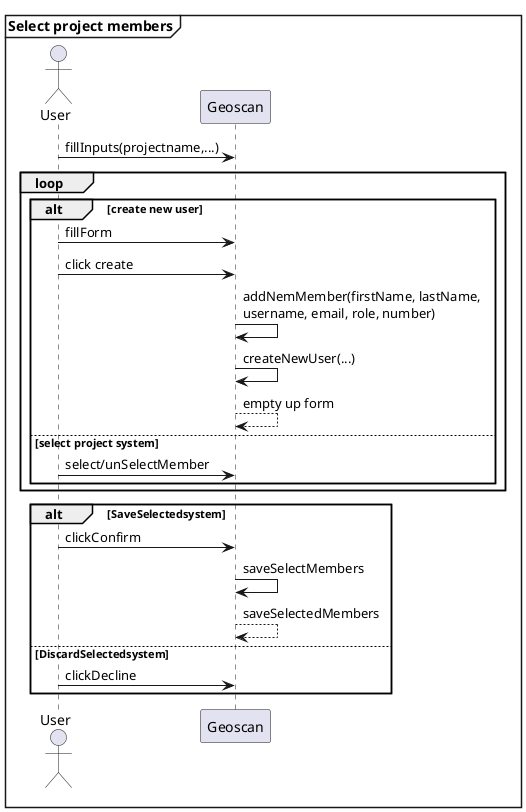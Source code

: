 @startuml Project creation index
actor       User       as user
' boundary    CreateNewUsersystem    as system
' boundary    SelectProjectsystemList as system
' boundary    CreateProjectsystem    as system
' control     UserController     as system
' entity      User    as system
participant Geoscan as system
  
mainframe **Select project members**

user -> system : fillInputs(projectname,...)

loop
    alt create new user
        user -> system: fillForm
        user -> system: click create
        system -> system: addNemMember(firstName, lastName, \nusername, email, role, number)
        system ->   system: createNewUser(...)
        system --> system: empty up form
    else select project system
        user -> system: select/unSelectMember
    end
end

alt SaveSelectedsystem
    user -> system: clickConfirm
    system -> system: saveSelectMembers
    system --> system : saveSelectedMembers
else DiscardSelectedsystem
    user -> system: clickDecline
end
